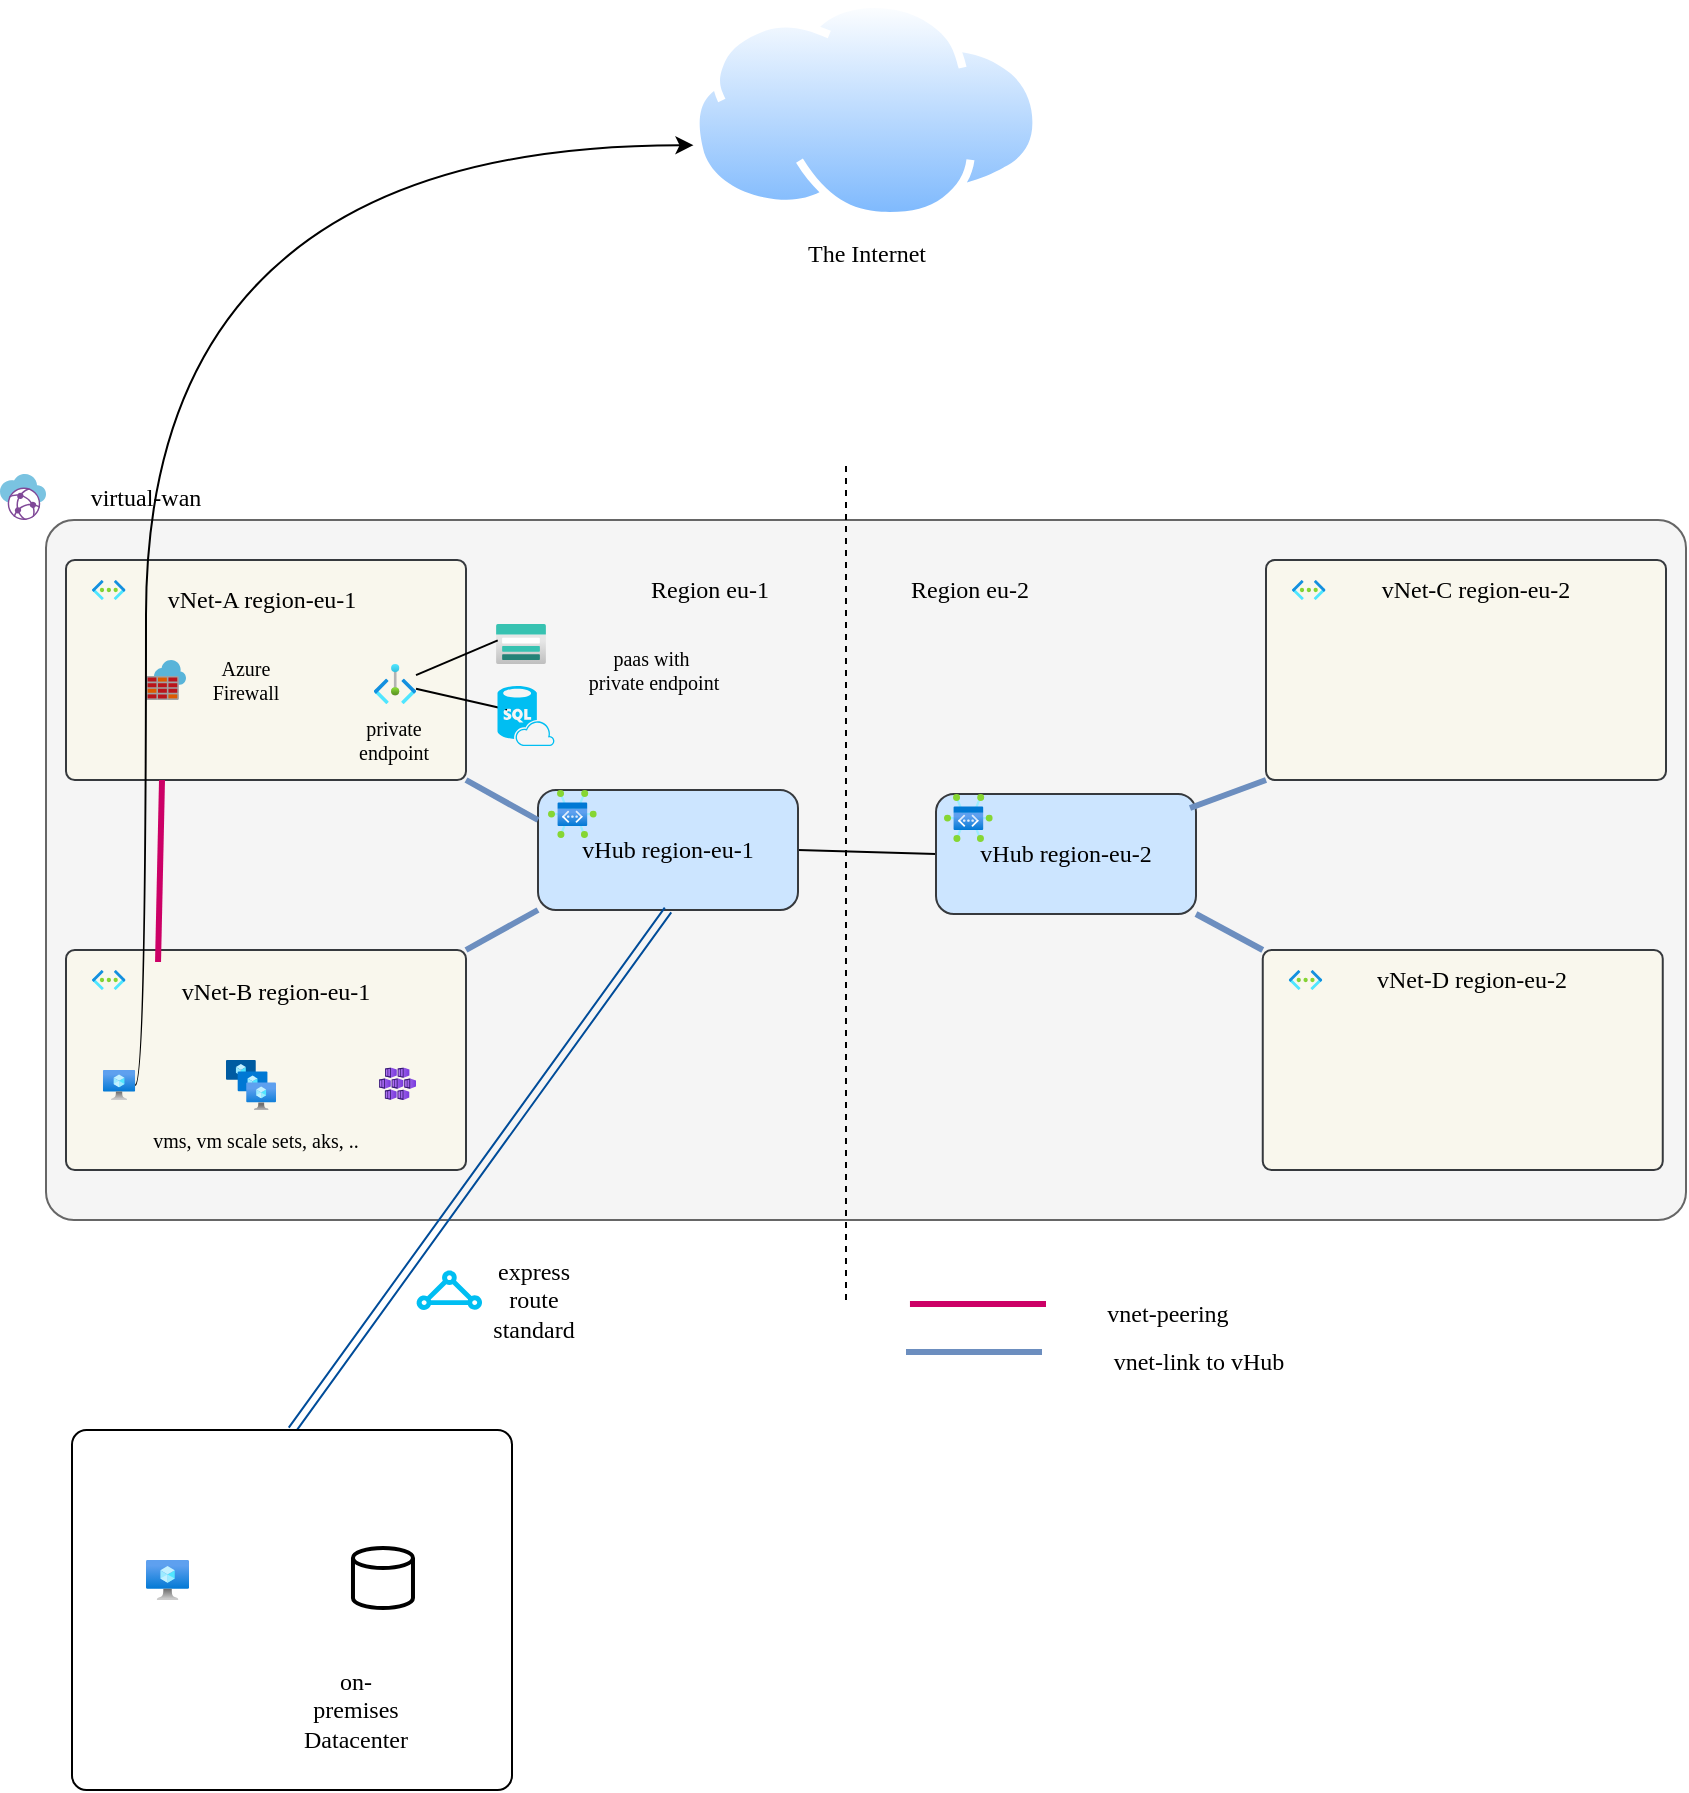 <mxfile version="27.0.6">
  <diagram name="Seite-1" id="C0ghvE-4qZL3EzDajxP_">
    <mxGraphModel dx="1875" dy="507" grid="1" gridSize="10" guides="1" tooltips="1" connect="1" arrows="1" fold="1" page="1" pageScale="1" pageWidth="827" pageHeight="1169" math="0" shadow="0">
      <root>
        <mxCell id="0" />
        <mxCell id="1" parent="0" />
        <mxCell id="duxP4CULR9FMRPUdZlci-1" value="" style="rounded=1;whiteSpace=wrap;html=1;arcSize=4;fillColor=#f5f5f5;fontColor=#333333;strokeColor=#666666;" parent="1" vertex="1">
          <mxGeometry x="-100" y="370" width="820" height="350" as="geometry" />
        </mxCell>
        <mxCell id="duxP4CULR9FMRPUdZlci-2" value="The Internet" style="image;aspect=fixed;perimeter=ellipsePerimeter;html=1;align=center;shadow=0;dashed=0;spacingTop=3;image=img/lib/active_directory/internet_cloud.svg;fontFamily=Lucida Console;" parent="1" vertex="1">
          <mxGeometry x="222.7" y="110" width="174.6" height="110" as="geometry" />
        </mxCell>
        <mxCell id="duxP4CULR9FMRPUdZlci-22" style="rounded=0;orthogonalLoop=1;jettySize=auto;html=1;exitX=1;exitY=0.5;exitDx=0;exitDy=0;entryX=0;entryY=0.5;entryDx=0;entryDy=0;endArrow=none;startFill=0;" parent="1" source="duxP4CULR9FMRPUdZlci-3" target="duxP4CULR9FMRPUdZlci-5" edge="1">
          <mxGeometry relative="1" as="geometry" />
        </mxCell>
        <mxCell id="duxP4CULR9FMRPUdZlci-3" value="vHub region-eu-1 " style="rounded=1;whiteSpace=wrap;html=1;fontFamily=Lucida Console;fillColor=#cce5ff;strokeColor=#36393d;" parent="1" vertex="1">
          <mxGeometry x="146" y="505" width="130" height="60" as="geometry" />
        </mxCell>
        <mxCell id="duxP4CULR9FMRPUdZlci-33" style="rounded=0;orthogonalLoop=1;jettySize=auto;html=1;exitX=0.5;exitY=0;exitDx=0;exitDy=0;entryX=0.5;entryY=1;entryDx=0;entryDy=0;shape=link;strokeColor=#004C99;" parent="1" source="duxP4CULR9FMRPUdZlci-4" target="duxP4CULR9FMRPUdZlci-3" edge="1">
          <mxGeometry relative="1" as="geometry" />
        </mxCell>
        <mxCell id="duxP4CULR9FMRPUdZlci-4" value="" style="rounded=1;whiteSpace=wrap;html=1;arcSize=4;" parent="1" vertex="1">
          <mxGeometry x="-87" y="825" width="220" height="180" as="geometry" />
        </mxCell>
        <mxCell id="duxP4CULR9FMRPUdZlci-5" value="&lt;font face=&quot;Lucida Console&quot;&gt;vHub region-eu-2&lt;/font&gt;" style="rounded=1;whiteSpace=wrap;html=1;fillColor=#cce5ff;strokeColor=#36393d;" parent="1" vertex="1">
          <mxGeometry x="345" y="507" width="130" height="60" as="geometry" />
        </mxCell>
        <mxCell id="duxP4CULR9FMRPUdZlci-20" style="rounded=0;orthogonalLoop=1;jettySize=auto;html=1;exitX=1;exitY=1;exitDx=0;exitDy=0;entryX=0;entryY=0.25;entryDx=0;entryDy=0;endArrow=none;startFill=0;strokeWidth=3;fillColor=#dae8fc;strokeColor=#6c8ebf;" parent="1" source="duxP4CULR9FMRPUdZlci-7" target="duxP4CULR9FMRPUdZlci-3" edge="1">
          <mxGeometry relative="1" as="geometry" />
        </mxCell>
        <mxCell id="duxP4CULR9FMRPUdZlci-7" value="" style="rounded=1;whiteSpace=wrap;html=1;arcSize=4;fillColor=#f9f7ed;strokeColor=#36393d;" parent="1" vertex="1">
          <mxGeometry x="-90" y="390" width="200" height="110" as="geometry" />
        </mxCell>
        <mxCell id="duxP4CULR9FMRPUdZlci-9" value="" style="image;aspect=fixed;html=1;points=[];align=center;fontSize=12;image=img/lib/azure2/networking/Virtual_Networks.svg;" parent="1" vertex="1">
          <mxGeometry x="-77" y="400" width="16.75" height="10" as="geometry" />
        </mxCell>
        <mxCell id="duxP4CULR9FMRPUdZlci-10" value="vNet-A region-eu-1" style="text;html=1;align=center;verticalAlign=middle;whiteSpace=wrap;rounded=0;fontFamily=Lucida Console;" parent="1" vertex="1">
          <mxGeometry x="-62" y="395" width="140" height="30" as="geometry" />
        </mxCell>
        <mxCell id="duxP4CULR9FMRPUdZlci-21" style="rounded=0;orthogonalLoop=1;jettySize=auto;html=1;exitX=1;exitY=0;exitDx=0;exitDy=0;entryX=0;entryY=1;entryDx=0;entryDy=0;endArrow=none;startFill=0;strokeWidth=3;fillColor=#dae8fc;strokeColor=#6c8ebf;" parent="1" source="duxP4CULR9FMRPUdZlci-12" target="duxP4CULR9FMRPUdZlci-3" edge="1">
          <mxGeometry relative="1" as="geometry" />
        </mxCell>
        <mxCell id="duxP4CULR9FMRPUdZlci-12" value="" style="rounded=1;whiteSpace=wrap;html=1;arcSize=4;fillColor=#f9f7ed;strokeColor=#36393d;" parent="1" vertex="1">
          <mxGeometry x="-90" y="585" width="200" height="110" as="geometry" />
        </mxCell>
        <mxCell id="duxP4CULR9FMRPUdZlci-13" value="" style="image;aspect=fixed;html=1;points=[];align=center;fontSize=12;image=img/lib/azure2/networking/Virtual_Networks.svg;" parent="1" vertex="1">
          <mxGeometry x="-77" y="595" width="16.75" height="10" as="geometry" />
        </mxCell>
        <mxCell id="duxP4CULR9FMRPUdZlci-14" value="vNet-B region-eu-1" style="text;html=1;align=center;verticalAlign=middle;whiteSpace=wrap;rounded=0;fontFamily=Lucida Console;" parent="1" vertex="1">
          <mxGeometry x="-55" y="591" width="140" height="30" as="geometry" />
        </mxCell>
        <mxCell id="duxP4CULR9FMRPUdZlci-15" value="" style="rounded=1;whiteSpace=wrap;html=1;arcSize=4;fillColor=#f9f7ed;strokeColor=#36393d;" parent="1" vertex="1">
          <mxGeometry x="510" y="390" width="200" height="110" as="geometry" />
        </mxCell>
        <mxCell id="duxP4CULR9FMRPUdZlci-16" value="" style="image;aspect=fixed;html=1;points=[];align=center;fontSize=12;image=img/lib/azure2/networking/Virtual_Networks.svg;" parent="1" vertex="1">
          <mxGeometry x="523" y="400" width="16.75" height="10" as="geometry" />
        </mxCell>
        <mxCell id="duxP4CULR9FMRPUdZlci-30" style="rounded=0;orthogonalLoop=1;jettySize=auto;html=1;exitX=0.25;exitY=1;exitDx=0;exitDy=0;entryX=0.093;entryY=0;entryDx=0;entryDy=0;entryPerimeter=0;endArrow=none;startFill=0;strokeWidth=3;fillColor=#fff2cc;strokeColor=#CC0066;" parent="1" edge="1">
          <mxGeometry relative="1" as="geometry">
            <mxPoint x="-42" y="500" as="sourcePoint" />
            <mxPoint x="-43.98" y="591" as="targetPoint" />
          </mxGeometry>
        </mxCell>
        <mxCell id="duxP4CULR9FMRPUdZlci-17" value="vNet-C region-eu-2" style="text;html=1;align=center;verticalAlign=middle;whiteSpace=wrap;rounded=0;fontFamily=Lucida Console;" parent="1" vertex="1">
          <mxGeometry x="545" y="390" width="140" height="30" as="geometry" />
        </mxCell>
        <mxCell id="duxP4CULR9FMRPUdZlci-18" value="" style="image;aspect=fixed;html=1;points=[];align=center;fontSize=12;image=img/lib/azure2/networking/Virtual_WAN_Hub.svg;" parent="1" vertex="1">
          <mxGeometry x="151" y="505" width="24.38" height="24" as="geometry" />
        </mxCell>
        <mxCell id="duxP4CULR9FMRPUdZlci-19" value="" style="image;aspect=fixed;html=1;points=[];align=center;fontSize=12;image=img/lib/azure2/networking/Virtual_WAN_Hub.svg;" parent="1" vertex="1">
          <mxGeometry x="349" y="507" width="24.38" height="24" as="geometry" />
        </mxCell>
        <mxCell id="duxP4CULR9FMRPUdZlci-23" style="rounded=0;orthogonalLoop=1;jettySize=auto;html=1;exitX=0;exitY=1;exitDx=0;exitDy=0;entryX=0.977;entryY=0.117;entryDx=0;entryDy=0;entryPerimeter=0;strokeWidth=3;fillColor=#dae8fc;strokeColor=#6c8ebf;endArrow=none;startFill=0;" parent="1" source="duxP4CULR9FMRPUdZlci-15" target="duxP4CULR9FMRPUdZlci-5" edge="1">
          <mxGeometry relative="1" as="geometry" />
        </mxCell>
        <mxCell id="duxP4CULR9FMRPUdZlci-28" style="rounded=0;orthogonalLoop=1;jettySize=auto;html=1;exitX=0;exitY=0;exitDx=0;exitDy=0;entryX=1;entryY=1;entryDx=0;entryDy=0;endArrow=none;startFill=0;strokeWidth=3;fillColor=#dae8fc;strokeColor=#6c8ebf;" parent="1" source="duxP4CULR9FMRPUdZlci-24" target="duxP4CULR9FMRPUdZlci-5" edge="1">
          <mxGeometry relative="1" as="geometry" />
        </mxCell>
        <mxCell id="duxP4CULR9FMRPUdZlci-24" value="" style="rounded=1;whiteSpace=wrap;html=1;arcSize=4;fillColor=#f9f7ed;strokeColor=#36393d;" parent="1" vertex="1">
          <mxGeometry x="508.38" y="585" width="200" height="110" as="geometry" />
        </mxCell>
        <mxCell id="duxP4CULR9FMRPUdZlci-25" value="" style="image;aspect=fixed;html=1;points=[];align=center;fontSize=12;image=img/lib/azure2/networking/Virtual_Networks.svg;" parent="1" vertex="1">
          <mxGeometry x="521.38" y="595" width="16.75" height="10" as="geometry" />
        </mxCell>
        <mxCell id="duxP4CULR9FMRPUdZlci-26" value="vNet-D region-eu-2" style="text;html=1;align=center;verticalAlign=middle;whiteSpace=wrap;rounded=0;fontFamily=Lucida Console;" parent="1" vertex="1">
          <mxGeometry x="543.38" y="585" width="140" height="30" as="geometry" />
        </mxCell>
        <mxCell id="duxP4CULR9FMRPUdZlci-31" value="" style="image;sketch=0;aspect=fixed;html=1;points=[];align=center;fontSize=12;image=img/lib/mscae/Virtual_WANs.svg;" parent="1" vertex="1">
          <mxGeometry x="-123" y="347" width="23" height="23" as="geometry" />
        </mxCell>
        <mxCell id="duxP4CULR9FMRPUdZlci-32" value="" style="verticalLabelPosition=bottom;html=1;verticalAlign=top;align=center;strokeColor=none;fillColor=#00BEF2;shape=mxgraph.azure.express_route;pointerEvents=1;" parent="1" vertex="1">
          <mxGeometry x="85" y="745" width="33.33" height="20" as="geometry" />
        </mxCell>
        <mxCell id="duxP4CULR9FMRPUdZlci-34" value="&lt;font face=&quot;Lucida Console&quot;&gt;virtual-wan&lt;/font&gt;" style="text;html=1;align=center;verticalAlign=middle;whiteSpace=wrap;rounded=0;" parent="1" vertex="1">
          <mxGeometry x="-100" y="343.5" width="100" height="30" as="geometry" />
        </mxCell>
        <mxCell id="duxP4CULR9FMRPUdZlci-35" value="" style="endArrow=none;dashed=1;html=1;rounded=0;" parent="1" edge="1">
          <mxGeometry width="50" height="50" relative="1" as="geometry">
            <mxPoint x="300" y="760" as="sourcePoint" />
            <mxPoint x="300" y="340" as="targetPoint" />
          </mxGeometry>
        </mxCell>
        <mxCell id="duxP4CULR9FMRPUdZlci-36" value="Region eu-1" style="text;html=1;align=center;verticalAlign=middle;whiteSpace=wrap;rounded=0;fontFamily=Lucida Console;" parent="1" vertex="1">
          <mxGeometry x="187.38" y="390" width="90" height="30" as="geometry" />
        </mxCell>
        <mxCell id="duxP4CULR9FMRPUdZlci-37" value="Region eu-2" style="text;html=1;align=center;verticalAlign=middle;whiteSpace=wrap;rounded=0;fontFamily=Lucida Console;" parent="1" vertex="1">
          <mxGeometry x="317.38" y="390" width="90" height="30" as="geometry" />
        </mxCell>
        <mxCell id="duxP4CULR9FMRPUdZlci-38" value="&lt;div&gt;on-premises&lt;/div&gt;&lt;div&gt;Datacenter&lt;/div&gt;" style="text;html=1;align=center;verticalAlign=middle;whiteSpace=wrap;rounded=0;fontFamily=Lucida Console;" parent="1" vertex="1">
          <mxGeometry x="25" y="950" width="60" height="30" as="geometry" />
        </mxCell>
        <mxCell id="duxP4CULR9FMRPUdZlci-40" value="express route standard" style="text;html=1;align=center;verticalAlign=middle;whiteSpace=wrap;rounded=0;fontFamily=Lucida Console;" parent="1" vertex="1">
          <mxGeometry x="114" y="745" width="60" height="30" as="geometry" />
        </mxCell>
        <mxCell id="duxP4CULR9FMRPUdZlci-41" style="rounded=0;orthogonalLoop=1;jettySize=auto;html=1;exitX=0.25;exitY=1;exitDx=0;exitDy=0;endArrow=none;startFill=0;strokeWidth=3;fillColor=#fff2cc;strokeColor=#CC0066;" parent="1" edge="1">
          <mxGeometry relative="1" as="geometry">
            <mxPoint x="331.98" y="762" as="sourcePoint" />
            <mxPoint x="400" y="762" as="targetPoint" />
          </mxGeometry>
        </mxCell>
        <mxCell id="duxP4CULR9FMRPUdZlci-42" style="rounded=0;orthogonalLoop=1;jettySize=auto;html=1;endArrow=none;startFill=0;strokeWidth=3;fillColor=#dae8fc;strokeColor=#6c8ebf;" parent="1" edge="1">
          <mxGeometry relative="1" as="geometry">
            <mxPoint x="330" y="786" as="sourcePoint" />
            <mxPoint x="398" y="786" as="targetPoint" />
          </mxGeometry>
        </mxCell>
        <mxCell id="duxP4CULR9FMRPUdZlci-43" value="vnet-peering" style="text;html=1;align=center;verticalAlign=middle;whiteSpace=wrap;rounded=0;fontFamily=Lucida Console;" parent="1" vertex="1">
          <mxGeometry x="396" y="752" width="130" height="30" as="geometry" />
        </mxCell>
        <mxCell id="duxP4CULR9FMRPUdZlci-44" value="vnet-link to vHub" style="text;html=1;align=center;verticalAlign=middle;whiteSpace=wrap;rounded=0;fontFamily=Lucida Console;" parent="1" vertex="1">
          <mxGeometry x="395.38" y="776" width="162.62" height="30" as="geometry" />
        </mxCell>
        <mxCell id="duxP4CULR9FMRPUdZlci-45" value="" style="image;aspect=fixed;html=1;points=[];align=center;fontSize=12;image=img/lib/azure2/compute/VM_Scale_Sets.svg;" parent="1" vertex="1">
          <mxGeometry x="-10" y="640" width="25" height="25" as="geometry" />
        </mxCell>
        <mxCell id="duxP4CULR9FMRPUdZlci-46" value="" style="image;aspect=fixed;html=1;points=[];align=center;fontSize=12;image=img/lib/azure2/compute/Virtual_Machine.svg;" parent="1" vertex="1">
          <mxGeometry x="-71.56" y="645" width="16.17" height="15" as="geometry" />
        </mxCell>
        <mxCell id="duxP4CULR9FMRPUdZlci-47" value="" style="image;aspect=fixed;html=1;points=[];align=center;fontSize=12;image=img/lib/azure2/compute/Virtual_Machine.svg;" parent="1" vertex="1">
          <mxGeometry x="-50" y="890" width="21.56" height="20" as="geometry" />
        </mxCell>
        <mxCell id="duxP4CULR9FMRPUdZlci-48" value="" style="image;sketch=0;aspect=fixed;html=1;points=[];align=center;fontSize=12;image=img/lib/mscae/Azure_Firewall.svg;" parent="1" vertex="1">
          <mxGeometry x="-50" y="440" width="20" height="20" as="geometry" />
        </mxCell>
        <mxCell id="duxP4CULR9FMRPUdZlci-49" value="&lt;div&gt;Azure&lt;/div&gt;&lt;div&gt;Firewall&lt;/div&gt;" style="text;html=1;align=center;verticalAlign=middle;whiteSpace=wrap;rounded=0;fontFamily=Lucida Console;fontSize=10;" parent="1" vertex="1">
          <mxGeometry x="-30" y="435" width="60" height="30" as="geometry" />
        </mxCell>
        <mxCell id="duxP4CULR9FMRPUdZlci-50" value="" style="image;aspect=fixed;html=1;points=[];align=center;fontSize=12;image=img/lib/azure2/storage/Storage_Accounts.svg;" parent="1" vertex="1">
          <mxGeometry x="125" y="422" width="25" height="20" as="geometry" />
        </mxCell>
        <mxCell id="duxP4CULR9FMRPUdZlci-51" value="&lt;div&gt;private endpoint&lt;/div&gt;" style="text;html=1;align=center;verticalAlign=middle;whiteSpace=wrap;rounded=0;fontFamily=Lucida Console;fontSize=10;" parent="1" vertex="1">
          <mxGeometry x="44.49" y="465" width="60" height="30" as="geometry" />
        </mxCell>
        <mxCell id="duxP4CULR9FMRPUdZlci-52" value="" style="image;aspect=fixed;html=1;points=[];align=center;fontSize=12;image=img/lib/azure2/other/Private_Endpoints.svg;" parent="1" vertex="1">
          <mxGeometry x="63.97" y="442" width="21.03" height="20" as="geometry" />
        </mxCell>
        <mxCell id="duxP4CULR9FMRPUdZlci-56" style="rounded=0;orthogonalLoop=1;jettySize=auto;html=1;entryX=0.168;entryY=0.391;entryDx=0;entryDy=0;entryPerimeter=0;endArrow=none;startFill=0;" parent="1" source="duxP4CULR9FMRPUdZlci-52" target="duxP4CULR9FMRPUdZlci-53" edge="1">
          <mxGeometry relative="1" as="geometry" />
        </mxCell>
        <mxCell id="duxP4CULR9FMRPUdZlci-53" value="" style="verticalLabelPosition=bottom;html=1;verticalAlign=top;align=center;strokeColor=none;fillColor=#00BEF2;shape=mxgraph.azure.sql_database_sql_azure;" parent="1" vertex="1">
          <mxGeometry x="125.75" y="453" width="28.5" height="30" as="geometry" />
        </mxCell>
        <mxCell id="duxP4CULR9FMRPUdZlci-54" value="&lt;div&gt;paas with&amp;nbsp;&lt;/div&gt;&lt;div&gt;private endpoint&lt;/div&gt;" style="text;html=1;align=center;verticalAlign=middle;whiteSpace=wrap;rounded=0;fontFamily=Lucida Console;fontSize=10;" parent="1" vertex="1">
          <mxGeometry x="154.25" y="430" width="100" height="30" as="geometry" />
        </mxCell>
        <mxCell id="duxP4CULR9FMRPUdZlci-55" style="rounded=0;orthogonalLoop=1;jettySize=auto;html=1;entryX=0.035;entryY=0.41;entryDx=0;entryDy=0;entryPerimeter=0;endArrow=none;startFill=0;" parent="1" source="duxP4CULR9FMRPUdZlci-52" target="duxP4CULR9FMRPUdZlci-50" edge="1">
          <mxGeometry relative="1" as="geometry" />
        </mxCell>
        <mxCell id="duxP4CULR9FMRPUdZlci-57" value="vms, vm scale sets, aks, .." style="text;html=1;align=center;verticalAlign=middle;whiteSpace=wrap;rounded=0;fontFamily=Lucida Console;fontSize=10;" parent="1" vertex="1">
          <mxGeometry x="-100" y="665" width="210" height="30" as="geometry" />
        </mxCell>
        <mxCell id="duxP4CULR9FMRPUdZlci-58" value="" style="image;aspect=fixed;html=1;points=[];align=center;fontSize=12;image=img/lib/azure2/compute/Kubernetes_Services.svg;" parent="1" vertex="1">
          <mxGeometry x="66.52" y="643.69" width="18.48" height="16.31" as="geometry" />
        </mxCell>
        <mxCell id="duxP4CULR9FMRPUdZlci-59" value="" style="strokeWidth=2;html=1;shape=mxgraph.flowchart.database;whiteSpace=wrap;" parent="1" vertex="1">
          <mxGeometry x="53.49" y="884" width="30" height="30" as="geometry" />
        </mxCell>
        <mxCell id="SmQvaODmb2H4A3a63OkO-1" style="edgeStyle=orthogonalEdgeStyle;rounded=0;orthogonalLoop=1;jettySize=auto;html=1;entryX=0.006;entryY=0.66;entryDx=0;entryDy=0;entryPerimeter=0;curved=1;" edge="1" parent="1" source="duxP4CULR9FMRPUdZlci-46" target="duxP4CULR9FMRPUdZlci-2">
          <mxGeometry relative="1" as="geometry">
            <Array as="points">
              <mxPoint x="-50" y="652" />
              <mxPoint x="-50" y="183" />
            </Array>
          </mxGeometry>
        </mxCell>
      </root>
    </mxGraphModel>
  </diagram>
</mxfile>
